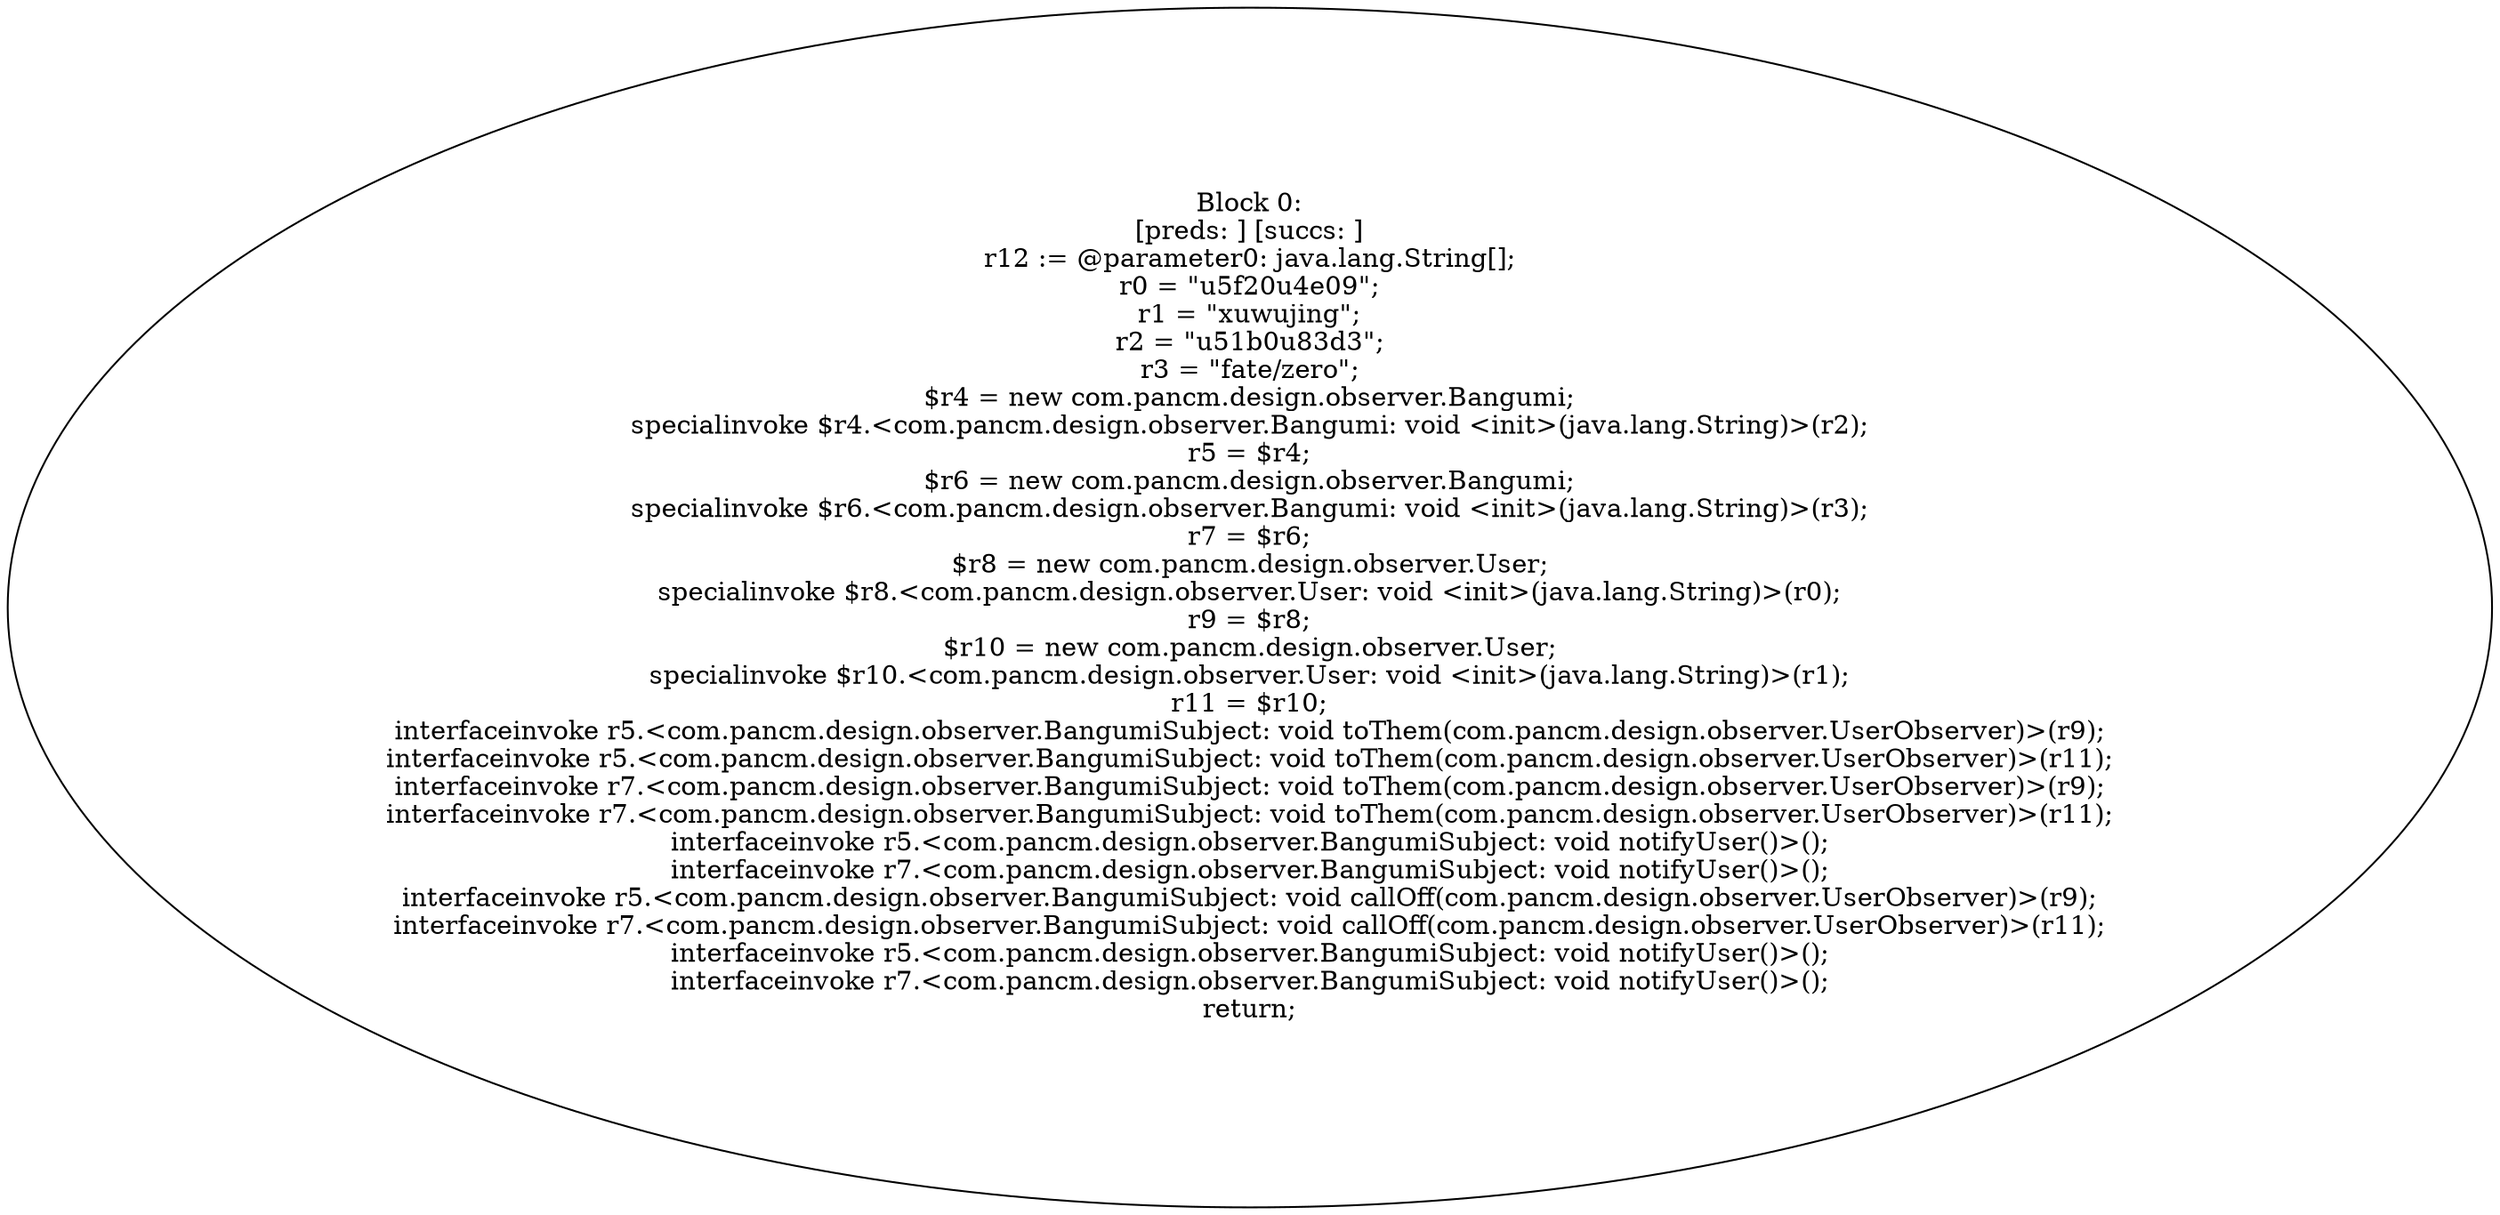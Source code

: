 digraph "unitGraph" {
    "Block 0:
[preds: ] [succs: ]
r12 := @parameter0: java.lang.String[];
r0 = \"\u5f20\u4e09\";
r1 = \"xuwujing\";
r2 = \"\u51b0\u83d3\";
r3 = \"fate/zero\";
$r4 = new com.pancm.design.observer.Bangumi;
specialinvoke $r4.<com.pancm.design.observer.Bangumi: void <init>(java.lang.String)>(r2);
r5 = $r4;
$r6 = new com.pancm.design.observer.Bangumi;
specialinvoke $r6.<com.pancm.design.observer.Bangumi: void <init>(java.lang.String)>(r3);
r7 = $r6;
$r8 = new com.pancm.design.observer.User;
specialinvoke $r8.<com.pancm.design.observer.User: void <init>(java.lang.String)>(r0);
r9 = $r8;
$r10 = new com.pancm.design.observer.User;
specialinvoke $r10.<com.pancm.design.observer.User: void <init>(java.lang.String)>(r1);
r11 = $r10;
interfaceinvoke r5.<com.pancm.design.observer.BangumiSubject: void toThem(com.pancm.design.observer.UserObserver)>(r9);
interfaceinvoke r5.<com.pancm.design.observer.BangumiSubject: void toThem(com.pancm.design.observer.UserObserver)>(r11);
interfaceinvoke r7.<com.pancm.design.observer.BangumiSubject: void toThem(com.pancm.design.observer.UserObserver)>(r9);
interfaceinvoke r7.<com.pancm.design.observer.BangumiSubject: void toThem(com.pancm.design.observer.UserObserver)>(r11);
interfaceinvoke r5.<com.pancm.design.observer.BangumiSubject: void notifyUser()>();
interfaceinvoke r7.<com.pancm.design.observer.BangumiSubject: void notifyUser()>();
interfaceinvoke r5.<com.pancm.design.observer.BangumiSubject: void callOff(com.pancm.design.observer.UserObserver)>(r9);
interfaceinvoke r7.<com.pancm.design.observer.BangumiSubject: void callOff(com.pancm.design.observer.UserObserver)>(r11);
interfaceinvoke r5.<com.pancm.design.observer.BangumiSubject: void notifyUser()>();
interfaceinvoke r7.<com.pancm.design.observer.BangumiSubject: void notifyUser()>();
return;
"
}
